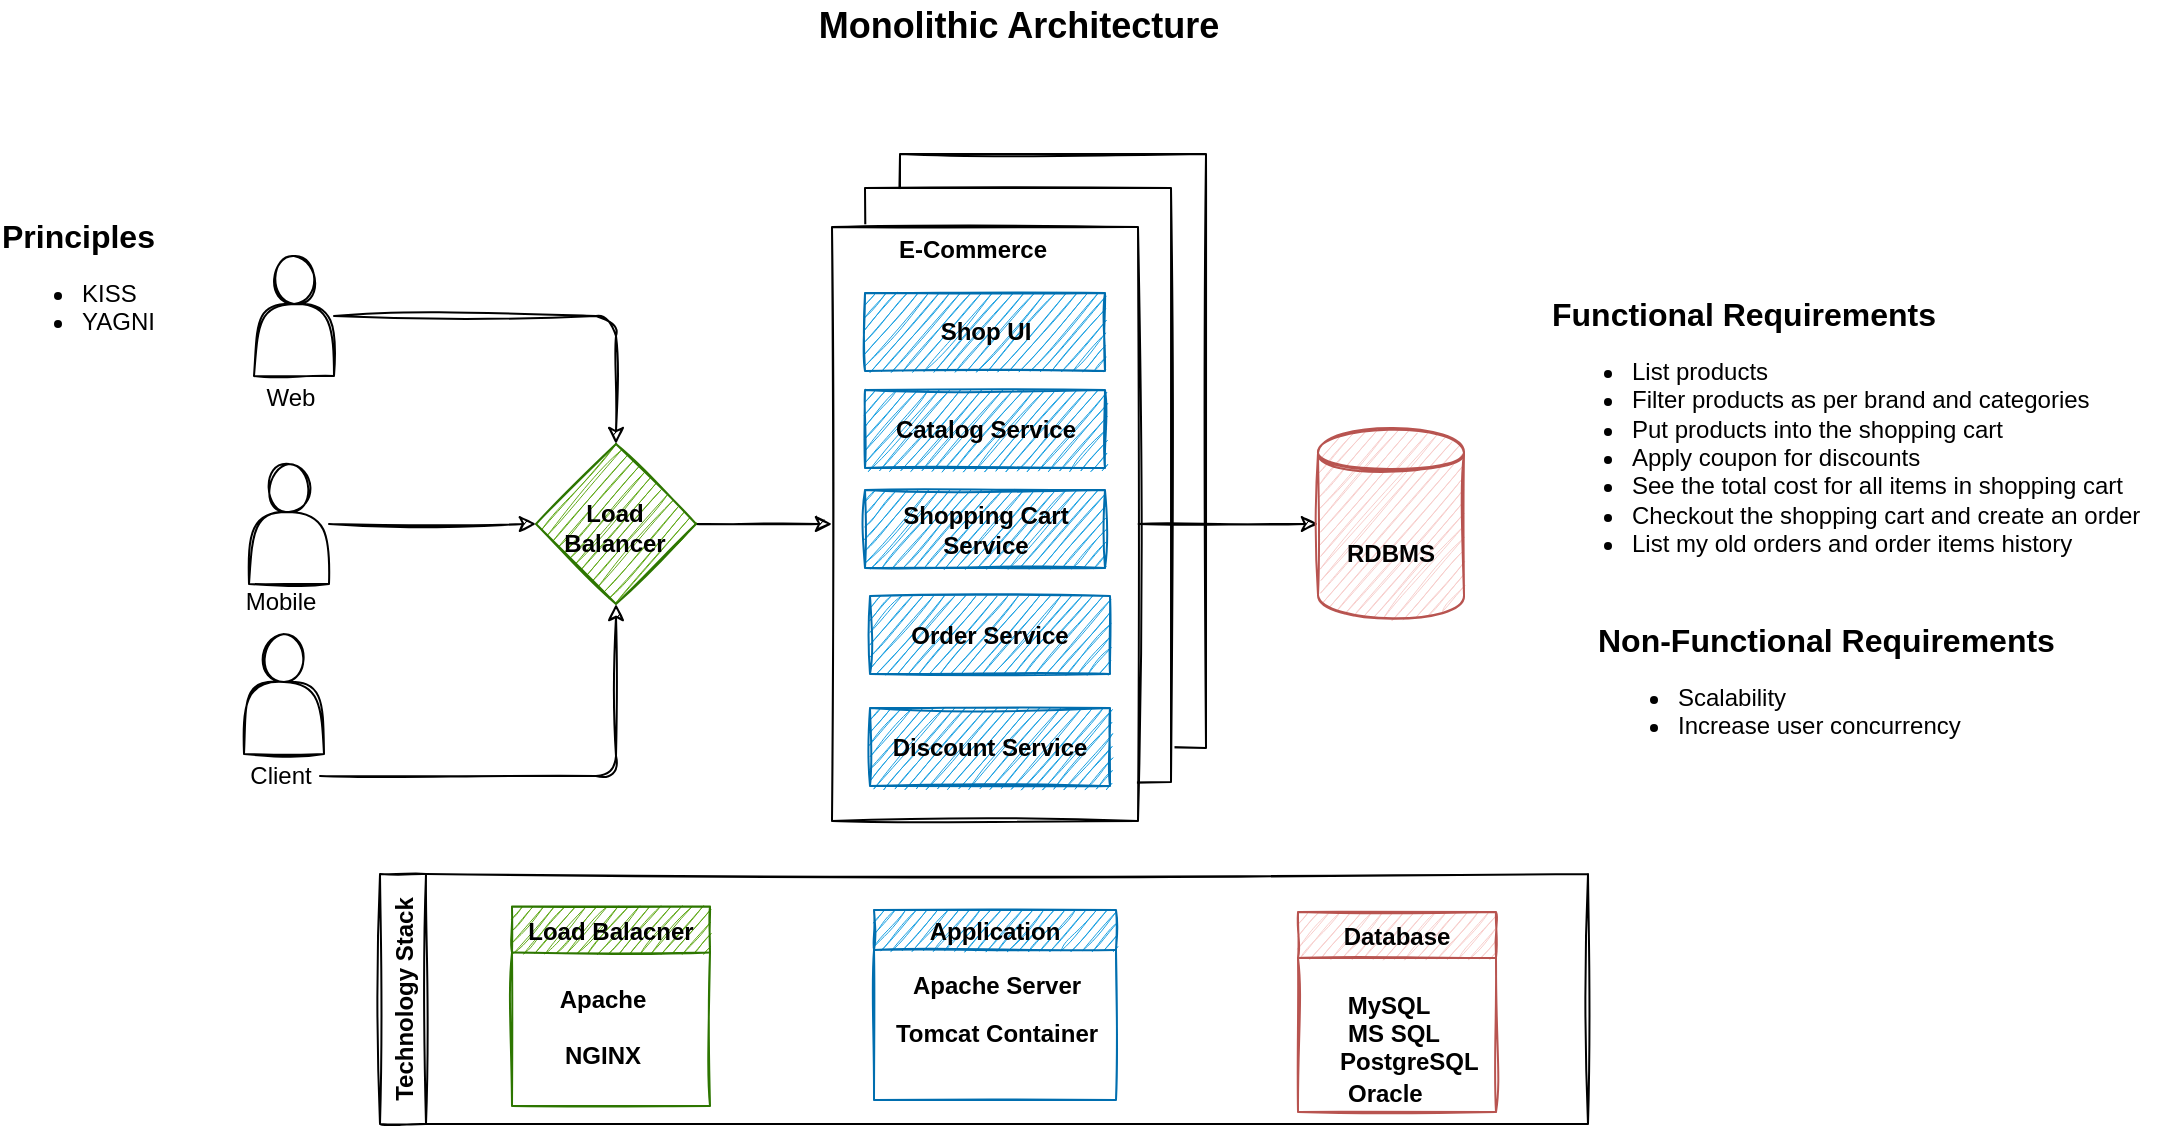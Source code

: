 <mxfile version="15.2.7" type="device"><diagram id="Ry4bhZSPaSzNyMCkFpfL" name="Page-1"><mxGraphModel dx="2002" dy="985" grid="0" gridSize="10" guides="1" tooltips="1" connect="1" arrows="1" fold="1" page="0" pageScale="1" pageWidth="850" pageHeight="1100" math="0" shadow="0"><root><mxCell id="0"/><mxCell id="1" parent="0"/><mxCell id="eW7GFg_uYcOyYJDo-M7b-32" value="" style="whiteSpace=wrap;html=1;glass=0;sketch=1;" vertex="1" parent="1"><mxGeometry x="-42" y="-133" width="153" height="297" as="geometry"/></mxCell><mxCell id="eW7GFg_uYcOyYJDo-M7b-31" value="" style="whiteSpace=wrap;html=1;glass=0;sketch=1;" vertex="1" parent="1"><mxGeometry x="-59.5" y="-116" width="153" height="297" as="geometry"/></mxCell><mxCell id="eW7GFg_uYcOyYJDo-M7b-1" value="&lt;font style=&quot;font-size: 16px&quot;&gt;&lt;b&gt;Functional Requirements&lt;/b&gt;&lt;br&gt;&lt;ul style=&quot;font-size: 12px&quot;&gt;&lt;li&gt;List products&lt;/li&gt;&lt;li&gt;Filter products as per brand and categories&lt;/li&gt;&lt;li&gt;Put products into the shopping cart&lt;/li&gt;&lt;li&gt;Apply coupon for discounts&amp;nbsp;&lt;/li&gt;&lt;li&gt;See the total cost for all items in shopping cart&lt;/li&gt;&lt;li&gt;Checkout the shopping cart and create an order&lt;/li&gt;&lt;li&gt;List my old orders and order items history&lt;/li&gt;&lt;/ul&gt;&lt;/font&gt;" style="text;html=1;align=left;verticalAlign=middle;resizable=0;points=[];autosize=1;strokeColor=none;fillColor=none;imageHeight=10;sketch=1;" vertex="1" parent="1"><mxGeometry x="282" y="-62" width="304" height="142" as="geometry"/></mxCell><mxCell id="eW7GFg_uYcOyYJDo-M7b-4" value="&lt;font style=&quot;font-size: 16px&quot;&gt;&lt;b&gt;Non-Functional Requirements&lt;/b&gt;&lt;br&gt;&lt;ul style=&quot;font-size: 12px&quot;&gt;&lt;li&gt;Scalability&lt;/li&gt;&lt;li&gt;Increase user concurrency&lt;/li&gt;&lt;/ul&gt;&lt;/font&gt;" style="text;html=1;align=left;verticalAlign=middle;resizable=0;points=[];autosize=1;strokeColor=none;fillColor=none;sketch=1;" vertex="1" parent="1"><mxGeometry x="305" y="100" width="239" height="72" as="geometry"/></mxCell><mxCell id="eW7GFg_uYcOyYJDo-M7b-23" style="edgeStyle=orthogonalEdgeStyle;orthogonalLoop=1;jettySize=auto;html=1;entryX=0;entryY=0.5;entryDx=0;entryDy=0;sketch=1;" edge="1" parent="1" source="eW7GFg_uYcOyYJDo-M7b-6" target="eW7GFg_uYcOyYJDo-M7b-7"><mxGeometry relative="1" as="geometry"/></mxCell><mxCell id="eW7GFg_uYcOyYJDo-M7b-6" value="" style="whiteSpace=wrap;html=1;glass=0;sketch=1;" vertex="1" parent="1"><mxGeometry x="-76" y="-96.5" width="153" height="297" as="geometry"/></mxCell><mxCell id="eW7GFg_uYcOyYJDo-M7b-7" value="RDBMS" style="shape=datastore;whiteSpace=wrap;html=1;glass=0;fontStyle=1;fillColor=#f8cecc;strokeColor=#b85450;sketch=1;" vertex="1" parent="1"><mxGeometry x="167" y="4.5" width="73" height="95" as="geometry"/></mxCell><mxCell id="eW7GFg_uYcOyYJDo-M7b-17" style="edgeStyle=orthogonalEdgeStyle;orthogonalLoop=1;jettySize=auto;html=1;entryX=0.5;entryY=0;entryDx=0;entryDy=0;sketch=1;" edge="1" parent="1" source="eW7GFg_uYcOyYJDo-M7b-8" target="eW7GFg_uYcOyYJDo-M7b-12"><mxGeometry relative="1" as="geometry"/></mxCell><mxCell id="eW7GFg_uYcOyYJDo-M7b-8" value="" style="shape=actor;whiteSpace=wrap;html=1;glass=0;sketch=1;" vertex="1" parent="1"><mxGeometry x="-365" y="-82" width="40" height="60" as="geometry"/></mxCell><mxCell id="eW7GFg_uYcOyYJDo-M7b-9" value="Web" style="text;html=1;align=center;verticalAlign=middle;resizable=0;points=[];autosize=1;strokeColor=none;fillColor=none;sketch=1;" vertex="1" parent="1"><mxGeometry x="-365" y="-20" width="35" height="18" as="geometry"/></mxCell><mxCell id="eW7GFg_uYcOyYJDo-M7b-14" style="edgeStyle=orthogonalEdgeStyle;orthogonalLoop=1;jettySize=auto;html=1;entryX=0;entryY=0.5;entryDx=0;entryDy=0;sketch=1;" edge="1" parent="1" source="eW7GFg_uYcOyYJDo-M7b-10" target="eW7GFg_uYcOyYJDo-M7b-12"><mxGeometry relative="1" as="geometry"/></mxCell><mxCell id="eW7GFg_uYcOyYJDo-M7b-10" value="" style="shape=actor;whiteSpace=wrap;html=1;glass=0;sketch=1;" vertex="1" parent="1"><mxGeometry x="-367.5" y="22" width="40" height="60" as="geometry"/></mxCell><mxCell id="eW7GFg_uYcOyYJDo-M7b-11" value="Mobile" style="text;html=1;align=center;verticalAlign=middle;resizable=0;points=[];autosize=1;strokeColor=none;fillColor=none;sketch=1;" vertex="1" parent="1"><mxGeometry x="-375" y="82" width="45" height="18" as="geometry"/></mxCell><mxCell id="eW7GFg_uYcOyYJDo-M7b-21" style="edgeStyle=orthogonalEdgeStyle;orthogonalLoop=1;jettySize=auto;html=1;entryX=0;entryY=0.5;entryDx=0;entryDy=0;sketch=1;" edge="1" parent="1" source="eW7GFg_uYcOyYJDo-M7b-12" target="eW7GFg_uYcOyYJDo-M7b-6"><mxGeometry relative="1" as="geometry"/></mxCell><mxCell id="eW7GFg_uYcOyYJDo-M7b-12" value="" style="rhombus;whiteSpace=wrap;html=1;glass=0;fillColor=#60a917;strokeColor=#2D7600;fontColor=#ffffff;sketch=1;" vertex="1" parent="1"><mxGeometry x="-224" y="12" width="80" height="80" as="geometry"/></mxCell><mxCell id="eW7GFg_uYcOyYJDo-M7b-18" value="" style="shape=actor;whiteSpace=wrap;html=1;glass=0;sketch=1;" vertex="1" parent="1"><mxGeometry x="-370" y="107" width="40" height="60" as="geometry"/></mxCell><mxCell id="eW7GFg_uYcOyYJDo-M7b-20" style="edgeStyle=orthogonalEdgeStyle;orthogonalLoop=1;jettySize=auto;html=1;entryX=0.5;entryY=1;entryDx=0;entryDy=0;sketch=1;" edge="1" parent="1" source="eW7GFg_uYcOyYJDo-M7b-19" target="eW7GFg_uYcOyYJDo-M7b-12"><mxGeometry relative="1" as="geometry"/></mxCell><mxCell id="eW7GFg_uYcOyYJDo-M7b-19" value="Client" style="text;html=1;align=center;verticalAlign=middle;resizable=0;points=[];autosize=1;strokeColor=none;fillColor=none;sketch=1;" vertex="1" parent="1"><mxGeometry x="-373" y="169" width="41" height="18" as="geometry"/></mxCell><mxCell id="eW7GFg_uYcOyYJDo-M7b-24" value="E-Commerce" style="text;html=1;align=center;verticalAlign=middle;resizable=0;points=[];autosize=1;strokeColor=none;fillColor=none;fontStyle=1;sketch=1;" vertex="1" parent="1"><mxGeometry x="-48" y="-94" width="84" height="18" as="geometry"/></mxCell><mxCell id="eW7GFg_uYcOyYJDo-M7b-26" value="Shop UI" style="whiteSpace=wrap;html=1;glass=0;fillColor=#1ba1e2;strokeColor=#006EAF;fontColor=#000000;fontStyle=1;sketch=1;" vertex="1" parent="1"><mxGeometry x="-59.5" y="-63.5" width="120" height="39" as="geometry"/></mxCell><mxCell id="eW7GFg_uYcOyYJDo-M7b-27" value="Catalog Service&lt;span style=&quot;font-family: monospace; font-size: 0px;&quot;&gt;%3CmxGraphModel%3E%3Croot%3E%3CmxCell%20id%3D%220%22%2F%3E%3CmxCell%20id%3D%221%22%20parent%3D%220%22%2F%3E%3CmxCell%20id%3D%222%22%20value%3D%22Shop%20UI%22%20style%3D%22rounded%3D1%3BwhiteSpace%3Dwrap%3Bhtml%3D1%3Bglass%3D0%3Bsketch%3D1%3B%22%20vertex%3D%221%22%20parent%3D%221%22%3E%3CmxGeometry%20x%3D%22-59.5%22%20y%3D%22-30.5%22%20width%3D%22120%22%20height%3D%2239%22%20as%3D%22geometry%22%2F%3E%3C%2FmxCell%3E%3C%2Froot%3E%3C%2FmxGraphModel%3E&lt;/span&gt;" style="whiteSpace=wrap;html=1;glass=0;fillColor=#1ba1e2;strokeColor=#006EAF;fontColor=#000000;fontStyle=1;sketch=1;" vertex="1" parent="1"><mxGeometry x="-59.5" y="-15" width="120" height="39" as="geometry"/></mxCell><mxCell id="eW7GFg_uYcOyYJDo-M7b-28" value="Shopping Cart Service" style="whiteSpace=wrap;html=1;glass=0;fontStyle=1;fillColor=#1ba1e2;strokeColor=#006EAF;fontColor=#000000;sketch=1;" vertex="1" parent="1"><mxGeometry x="-59.5" y="35" width="120" height="39" as="geometry"/></mxCell><mxCell id="eW7GFg_uYcOyYJDo-M7b-29" value="Order Service" style="whiteSpace=wrap;html=1;glass=0;fontStyle=1;fillColor=#1ba1e2;strokeColor=#006EAF;fontColor=#000000;sketch=1;" vertex="1" parent="1"><mxGeometry x="-57" y="88" width="120" height="39" as="geometry"/></mxCell><mxCell id="eW7GFg_uYcOyYJDo-M7b-30" value="Discount Service" style="whiteSpace=wrap;html=1;glass=0;fontStyle=1;fillColor=#1ba1e2;strokeColor=#006EAF;fontColor=#000000;sketch=1;" vertex="1" parent="1"><mxGeometry x="-57" y="144" width="120" height="39" as="geometry"/></mxCell><mxCell id="eW7GFg_uYcOyYJDo-M7b-33" value="Load&lt;br&gt;Balancer" style="text;html=1;align=center;verticalAlign=middle;resizable=0;points=[];autosize=1;strokeColor=none;fillColor=none;fontColor=#000000;fontStyle=1;sketch=1;" vertex="1" parent="1"><mxGeometry x="-215.5" y="38" width="61" height="32" as="geometry"/></mxCell><mxCell id="eW7GFg_uYcOyYJDo-M7b-35" value="Technology Stack" style="swimlane;horizontal=0;glass=0;fontColor=#000000;sketch=1;" vertex="1" parent="1"><mxGeometry x="-302" y="227" width="604" height="125" as="geometry"/></mxCell><mxCell id="eW7GFg_uYcOyYJDo-M7b-36" value="Database" style="swimlane;glass=0;fillColor=#f8cecc;strokeColor=#b85450;sketch=1;" vertex="1" parent="eW7GFg_uYcOyYJDo-M7b-35"><mxGeometry x="459" y="19" width="99" height="100" as="geometry"/></mxCell><mxCell id="eW7GFg_uYcOyYJDo-M7b-37" value="MySQL" style="text;html=1;align=center;verticalAlign=middle;resizable=0;points=[];autosize=1;strokeColor=none;fillColor=none;fontColor=#000000;fontStyle=1;sketch=1;" vertex="1" parent="eW7GFg_uYcOyYJDo-M7b-36"><mxGeometry x="19" y="38" width="51" height="18" as="geometry"/></mxCell><mxCell id="eW7GFg_uYcOyYJDo-M7b-38" value="MS SQL" style="text;html=1;align=left;verticalAlign=middle;resizable=0;points=[];autosize=1;strokeColor=none;fillColor=none;fontColor=#000000;fontStyle=1;sketch=1;" vertex="1" parent="eW7GFg_uYcOyYJDo-M7b-36"><mxGeometry x="23" y="52" width="56" height="18" as="geometry"/></mxCell><mxCell id="eW7GFg_uYcOyYJDo-M7b-52" value="Oracle" style="text;html=1;align=left;verticalAlign=middle;resizable=0;points=[];autosize=1;strokeColor=none;fillColor=none;fontColor=#000000;fontStyle=1;sketch=1;" vertex="1" parent="eW7GFg_uYcOyYJDo-M7b-36"><mxGeometry x="23" y="82" width="47" height="18" as="geometry"/></mxCell><mxCell id="eW7GFg_uYcOyYJDo-M7b-51" value="PostgreSQL" style="text;html=1;align=left;verticalAlign=middle;resizable=0;points=[];autosize=1;strokeColor=none;fillColor=none;fontColor=#000000;fontStyle=1;sketch=1;" vertex="1" parent="eW7GFg_uYcOyYJDo-M7b-36"><mxGeometry x="19" y="66" width="79" height="18" as="geometry"/></mxCell><mxCell id="eW7GFg_uYcOyYJDo-M7b-42" value="Application" style="swimlane;glass=0;fontColor=#000000;fillColor=#1ba1e2;strokeColor=#006EAF;startSize=20;sketch=1;" vertex="1" parent="eW7GFg_uYcOyYJDo-M7b-35"><mxGeometry x="247" y="18" width="121" height="95" as="geometry"/></mxCell><mxCell id="eW7GFg_uYcOyYJDo-M7b-43" value="Apache Server" style="text;html=1;align=center;verticalAlign=middle;resizable=0;points=[];autosize=1;strokeColor=none;fillColor=none;fontColor=#000000;fontStyle=1;sketch=1;" vertex="1" parent="eW7GFg_uYcOyYJDo-M7b-42"><mxGeometry x="13.5" y="29" width="94" height="18" as="geometry"/></mxCell><mxCell id="eW7GFg_uYcOyYJDo-M7b-44" value="Tomcat Container" style="text;html=1;align=center;verticalAlign=middle;resizable=0;points=[];autosize=1;strokeColor=none;fillColor=none;fontColor=#000000;fontStyle=1;sketch=1;" vertex="1" parent="eW7GFg_uYcOyYJDo-M7b-42"><mxGeometry x="5" y="53" width="111" height="18" as="geometry"/></mxCell><mxCell id="eW7GFg_uYcOyYJDo-M7b-39" value="Load Balacner" style="swimlane;glass=0;fontColor=#000000;fillColor=#60a917;strokeColor=#2D7600;sketch=1;" vertex="1" parent="eW7GFg_uYcOyYJDo-M7b-35"><mxGeometry x="66" y="16.25" width="99" height="99.75" as="geometry"/></mxCell><mxCell id="eW7GFg_uYcOyYJDo-M7b-40" value="Apache" style="text;html=1;align=center;verticalAlign=middle;resizable=0;points=[];autosize=1;strokeColor=none;fillColor=none;fontColor=#000000;fontStyle=1;sketch=1;" vertex="1" parent="eW7GFg_uYcOyYJDo-M7b-39"><mxGeometry x="18" y="38" width="53" height="18" as="geometry"/></mxCell><mxCell id="eW7GFg_uYcOyYJDo-M7b-41" value="NGINX" style="text;html=1;align=center;verticalAlign=middle;resizable=0;points=[];autosize=1;strokeColor=none;fillColor=none;fontColor=#000000;fontStyle=1;sketch=1;" vertex="1" parent="eW7GFg_uYcOyYJDo-M7b-39"><mxGeometry x="20.5" y="65.5" width="48" height="18" as="geometry"/></mxCell><mxCell id="eW7GFg_uYcOyYJDo-M7b-57" value="Monolithic Architecture" style="text;html=1;align=center;verticalAlign=middle;resizable=0;points=[];autosize=1;strokeColor=none;fillColor=none;fontColor=#000000;fontSize=18;fontStyle=1" vertex="1" parent="1"><mxGeometry x="-88.5" y="-210" width="211" height="26" as="geometry"/></mxCell><mxCell id="eW7GFg_uYcOyYJDo-M7b-58" value="&lt;font style=&quot;font-size: 16px&quot;&gt;&lt;b&gt;Principles&lt;/b&gt;&lt;/font&gt;&lt;br style=&quot;font-size: 12px&quot;&gt;&lt;ul style=&quot;font-size: 12px&quot;&gt;&lt;li style=&quot;font-size: 12px&quot;&gt;KISS&lt;/li&gt;&lt;li style=&quot;font-size: 12px&quot;&gt;YAGNI&lt;/li&gt;&lt;/ul&gt;" style="text;html=1;align=left;verticalAlign=middle;resizable=0;points=[];autosize=1;strokeColor=none;fillColor=none;fontSize=12;fontColor=#000000;spacing=1;" vertex="1" parent="1"><mxGeometry x="-492" y="-103" width="89" height="74" as="geometry"/></mxCell></root></mxGraphModel></diagram></mxfile>